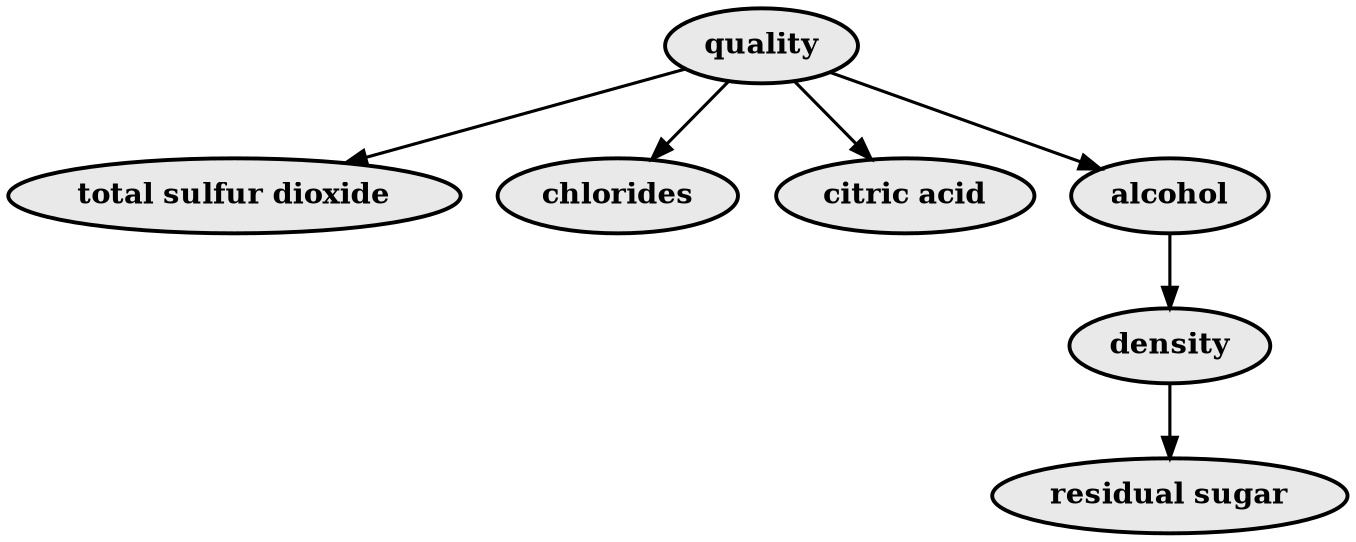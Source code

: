 digraph {
    node [style=filled, fillcolor="#E9E9E9", penwidth=1.875, fontsize=14, fontname="times-bold"]
    edge [penwidth=1.5]
    "quality"->"total sulfur dioxide"
    "quality"->"chlorides"
    "quality"->"citric acid"
    "quality"->"alcohol"
    "alcohol"->"density"
    "density"->"residual sugar"
}